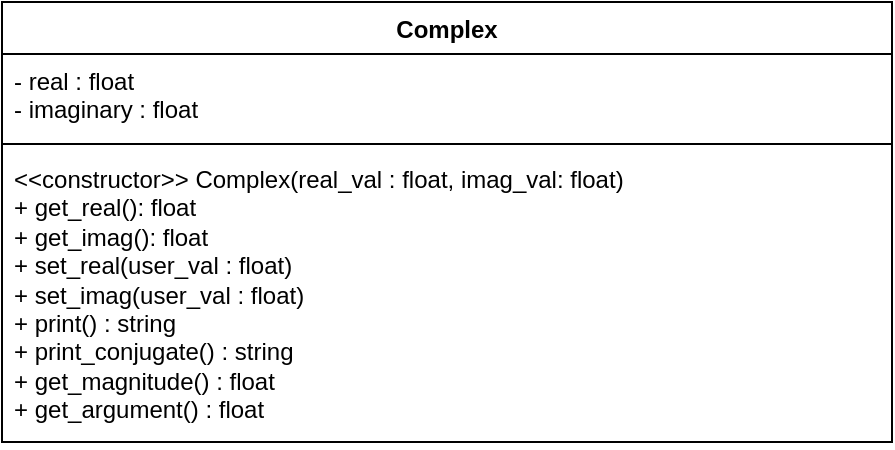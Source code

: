 <mxfile version="24.8.0">
  <diagram name="Page-1" id="x8_4FBbWoOlZsKiimyMh">
    <mxGraphModel dx="1434" dy="1247" grid="0" gridSize="10" guides="1" tooltips="1" connect="1" arrows="1" fold="1" page="0" pageScale="1" pageWidth="827" pageHeight="1169" math="0" shadow="0">
      <root>
        <mxCell id="0" />
        <mxCell id="1" parent="0" />
        <mxCell id="bIqtxXXJ1SO3LrNQoBOk-1" value="Complex" style="swimlane;fontStyle=1;align=center;verticalAlign=top;childLayout=stackLayout;horizontal=1;startSize=26;horizontalStack=0;resizeParent=1;resizeParentMax=0;resizeLast=0;collapsible=1;marginBottom=0;whiteSpace=wrap;html=1;" vertex="1" parent="1">
          <mxGeometry x="43" y="-159" width="445" height="220" as="geometry" />
        </mxCell>
        <mxCell id="bIqtxXXJ1SO3LrNQoBOk-2" value="&lt;div&gt;- real : float&lt;/div&gt;&lt;div&gt;- imaginary : float&lt;br&gt;&lt;/div&gt;" style="text;strokeColor=none;fillColor=none;align=left;verticalAlign=top;spacingLeft=4;spacingRight=4;overflow=hidden;rotatable=0;points=[[0,0.5],[1,0.5]];portConstraint=eastwest;whiteSpace=wrap;html=1;" vertex="1" parent="bIqtxXXJ1SO3LrNQoBOk-1">
          <mxGeometry y="26" width="445" height="41" as="geometry" />
        </mxCell>
        <mxCell id="bIqtxXXJ1SO3LrNQoBOk-3" value="" style="line;strokeWidth=1;fillColor=none;align=left;verticalAlign=middle;spacingTop=-1;spacingLeft=3;spacingRight=3;rotatable=0;labelPosition=right;points=[];portConstraint=eastwest;strokeColor=inherit;" vertex="1" parent="bIqtxXXJ1SO3LrNQoBOk-1">
          <mxGeometry y="67" width="445" height="8" as="geometry" />
        </mxCell>
        <mxCell id="bIqtxXXJ1SO3LrNQoBOk-4" value="&lt;div&gt;&amp;lt;&amp;lt;constructor&amp;gt;&amp;gt; Complex(real_val : float, imag_val: float)&lt;/div&gt;&lt;div&gt;+ get_real(): float&lt;/div&gt;&lt;div&gt;+ get_imag(): float&lt;/div&gt;&lt;div&gt;+ set_real(user_val : float)&lt;/div&gt;&lt;div&gt;+ set_imag(user_val : float)&lt;/div&gt;&lt;div&gt;+ print() : string&lt;/div&gt;&lt;div&gt;+ print_conjugate() : string&lt;/div&gt;&lt;div&gt;+ get_magnitude() : float&lt;/div&gt;&lt;div&gt;+ get_argument() : float&lt;br&gt;&lt;/div&gt;&lt;div&gt;&lt;br&gt;&lt;/div&gt;" style="text;strokeColor=none;fillColor=none;align=left;verticalAlign=top;spacingLeft=4;spacingRight=4;overflow=hidden;rotatable=0;points=[[0,0.5],[1,0.5]];portConstraint=eastwest;whiteSpace=wrap;html=1;" vertex="1" parent="bIqtxXXJ1SO3LrNQoBOk-1">
          <mxGeometry y="75" width="445" height="145" as="geometry" />
        </mxCell>
      </root>
    </mxGraphModel>
  </diagram>
</mxfile>
